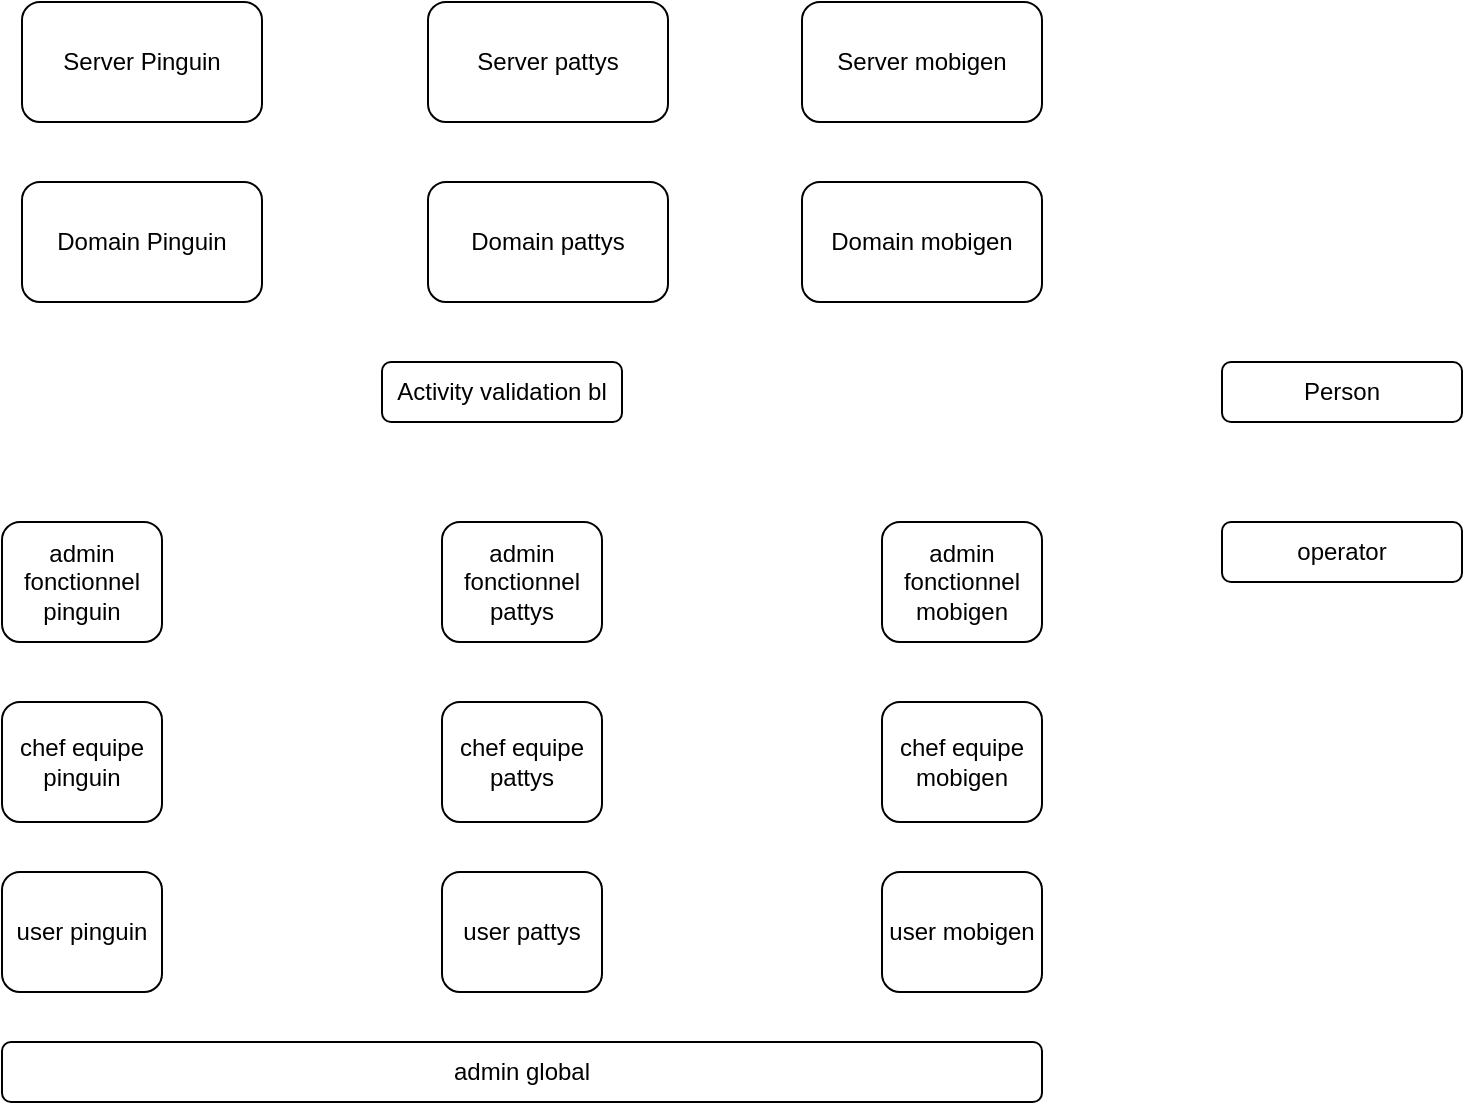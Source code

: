 <mxfile version="13.0.7" type="device"><diagram id="mUIh86NkLR5W-A9B85R5" name="Page-1"><mxGraphModel dx="1038" dy="631" grid="1" gridSize="10" guides="1" tooltips="1" connect="1" arrows="1" fold="1" page="1" pageScale="1" pageWidth="827" pageHeight="1169" math="0" shadow="0"><root><mxCell id="0"/><mxCell id="1" parent="0"/><mxCell id="hInoefXSelNX7C_6sIpC-1" value="Server Pinguin" style="rounded=1;whiteSpace=wrap;html=1;" vertex="1" parent="1"><mxGeometry x="50" y="60" width="120" height="60" as="geometry"/></mxCell><mxCell id="hInoefXSelNX7C_6sIpC-2" value="Server pattys" style="rounded=1;whiteSpace=wrap;html=1;" vertex="1" parent="1"><mxGeometry x="253" y="60" width="120" height="60" as="geometry"/></mxCell><mxCell id="hInoefXSelNX7C_6sIpC-3" value="Server mobigen" style="rounded=1;whiteSpace=wrap;html=1;" vertex="1" parent="1"><mxGeometry x="440" y="60" width="120" height="60" as="geometry"/></mxCell><mxCell id="hInoefXSelNX7C_6sIpC-10" value="admin global" style="rounded=1;whiteSpace=wrap;html=1;" vertex="1" parent="1"><mxGeometry x="40" y="580" width="520" height="30" as="geometry"/></mxCell><mxCell id="hInoefXSelNX7C_6sIpC-11" value="admin fonctionnel mobigen" style="rounded=1;whiteSpace=wrap;html=1;" vertex="1" parent="1"><mxGeometry x="480" y="320" width="80" height="60" as="geometry"/></mxCell><mxCell id="hInoefXSelNX7C_6sIpC-12" value="chef equipe mobigen" style="rounded=1;whiteSpace=wrap;html=1;" vertex="1" parent="1"><mxGeometry x="480" y="410" width="80" height="60" as="geometry"/></mxCell><mxCell id="hInoefXSelNX7C_6sIpC-13" value="user mobigen" style="rounded=1;whiteSpace=wrap;html=1;" vertex="1" parent="1"><mxGeometry x="480" y="495" width="80" height="60" as="geometry"/></mxCell><mxCell id="hInoefXSelNX7C_6sIpC-15" value="Domain Pinguin" style="rounded=1;whiteSpace=wrap;html=1;" vertex="1" parent="1"><mxGeometry x="50" y="150" width="120" height="60" as="geometry"/></mxCell><mxCell id="hInoefXSelNX7C_6sIpC-16" value="Domain pattys" style="rounded=1;whiteSpace=wrap;html=1;" vertex="1" parent="1"><mxGeometry x="253" y="150" width="120" height="60" as="geometry"/></mxCell><mxCell id="hInoefXSelNX7C_6sIpC-17" value="Domain mobigen" style="rounded=1;whiteSpace=wrap;html=1;" vertex="1" parent="1"><mxGeometry x="440" y="150" width="120" height="60" as="geometry"/></mxCell><mxCell id="hInoefXSelNX7C_6sIpC-18" value="admin fonctionnel pattys" style="rounded=1;whiteSpace=wrap;html=1;" vertex="1" parent="1"><mxGeometry x="260" y="320" width="80" height="60" as="geometry"/></mxCell><mxCell id="hInoefXSelNX7C_6sIpC-19" value="chef equipe pattys" style="rounded=1;whiteSpace=wrap;html=1;" vertex="1" parent="1"><mxGeometry x="260" y="410" width="80" height="60" as="geometry"/></mxCell><mxCell id="hInoefXSelNX7C_6sIpC-20" value="user pattys" style="rounded=1;whiteSpace=wrap;html=1;" vertex="1" parent="1"><mxGeometry x="260" y="495" width="80" height="60" as="geometry"/></mxCell><mxCell id="hInoefXSelNX7C_6sIpC-21" value="admin fonctionnel pinguin" style="rounded=1;whiteSpace=wrap;html=1;" vertex="1" parent="1"><mxGeometry x="40" y="320" width="80" height="60" as="geometry"/></mxCell><mxCell id="hInoefXSelNX7C_6sIpC-22" value="chef equipe pinguin" style="rounded=1;whiteSpace=wrap;html=1;" vertex="1" parent="1"><mxGeometry x="40" y="410" width="80" height="60" as="geometry"/></mxCell><mxCell id="hInoefXSelNX7C_6sIpC-23" value="user pinguin" style="rounded=1;whiteSpace=wrap;html=1;" vertex="1" parent="1"><mxGeometry x="40" y="495" width="80" height="60" as="geometry"/></mxCell><mxCell id="hInoefXSelNX7C_6sIpC-24" value="Activity validation bl" style="rounded=1;whiteSpace=wrap;html=1;" vertex="1" parent="1"><mxGeometry x="230" y="240" width="120" height="30" as="geometry"/></mxCell><mxCell id="hInoefXSelNX7C_6sIpC-25" value="operator" style="rounded=1;whiteSpace=wrap;html=1;" vertex="1" parent="1"><mxGeometry x="650" y="320" width="120" height="30" as="geometry"/></mxCell><mxCell id="hInoefXSelNX7C_6sIpC-26" value="Person" style="rounded=1;whiteSpace=wrap;html=1;" vertex="1" parent="1"><mxGeometry x="650" y="240" width="120" height="30" as="geometry"/></mxCell></root></mxGraphModel></diagram></mxfile>